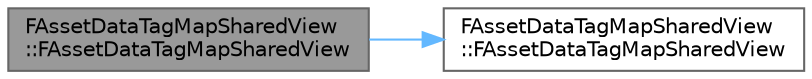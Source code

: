 digraph "FAssetDataTagMapSharedView::FAssetDataTagMapSharedView"
{
 // INTERACTIVE_SVG=YES
 // LATEX_PDF_SIZE
  bgcolor="transparent";
  edge [fontname=Helvetica,fontsize=10,labelfontname=Helvetica,labelfontsize=10];
  node [fontname=Helvetica,fontsize=10,shape=box,height=0.2,width=0.4];
  rankdir="LR";
  Node1 [id="Node000001",label="FAssetDataTagMapSharedView\l::FAssetDataTagMapSharedView",height=0.2,width=0.4,color="gray40", fillcolor="grey60", style="filled", fontcolor="black",tooltip=" "];
  Node1 -> Node2 [id="edge1_Node000001_Node000002",color="steelblue1",style="solid",tooltip=" "];
  Node2 [id="Node000002",label="FAssetDataTagMapSharedView\l::FAssetDataTagMapSharedView",height=0.2,width=0.4,color="grey40", fillcolor="white", style="filled",URL="$df/d78/classFAssetDataTagMapSharedView.html#a6780d38facd2a85a1bac04a7bb26274e",tooltip=" "];
}
